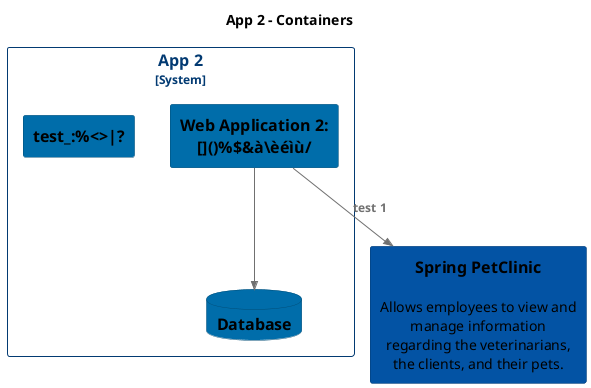 @startuml
set separator none
title App 2 - Containers

top to bottom direction

!include <C4/C4>
!include <C4/C4_Context>
!include <C4/C4_Container>

AddElementTag("Software System", $bgColor="#0353a4", $borderColor="#023a72", $fontColor="#000000", $sprite="", $shadowing="", $borderStyle="solid")
AddElementTag("Container,Database", $bgColor="#006daa", $borderColor="#004c76", $fontColor="#000000", $sprite="", $shadowing="", $borderStyle="solid")
AddElementTag("Container", $bgColor="#006daa", $borderColor="#004c76", $fontColor="#000000", $sprite="", $shadowing="", $borderStyle="solid")

AddRelTag("Relationship", $textColor="#707070", $lineColor="#707070", $lineStyle = "")

AddBoundaryTag("Software System", $bgColor="#ffffff", $borderColor="#023a72", $fontColor="#023a72", $shadowing="", $borderStyle="solid")

System(SpringPetClinic, "Spring PetClinic", $descr="Allows employees to view and manage information regarding the veterinarians, the clients, and their pets.", $tags="Software System", $link="")

System_Boundary("App2_boundary", "App 2", $tags="Software System") {
  Container(App2.WebApplication2àèéìù, "Web Application 2: []()%$&à\èéìù/", $techn="", $descr="", $tags="Container", $link="")
  ContainerDb(App2.Database, "Database", $techn="", $descr="", $tags="Container,Database", $link="")
  Container(App2.test_, "test_:%<>|?", $techn="", $descr="", $tags="Container", $link="")
}

Rel(App2.WebApplication2àèéìù, App2.Database, "", $techn="", $tags="Relationship", $link="")
Rel(App2.WebApplication2àèéìù, SpringPetClinic, "test 1", $techn="", $tags="Relationship", $link="")

hide stereotypes
@enduml
